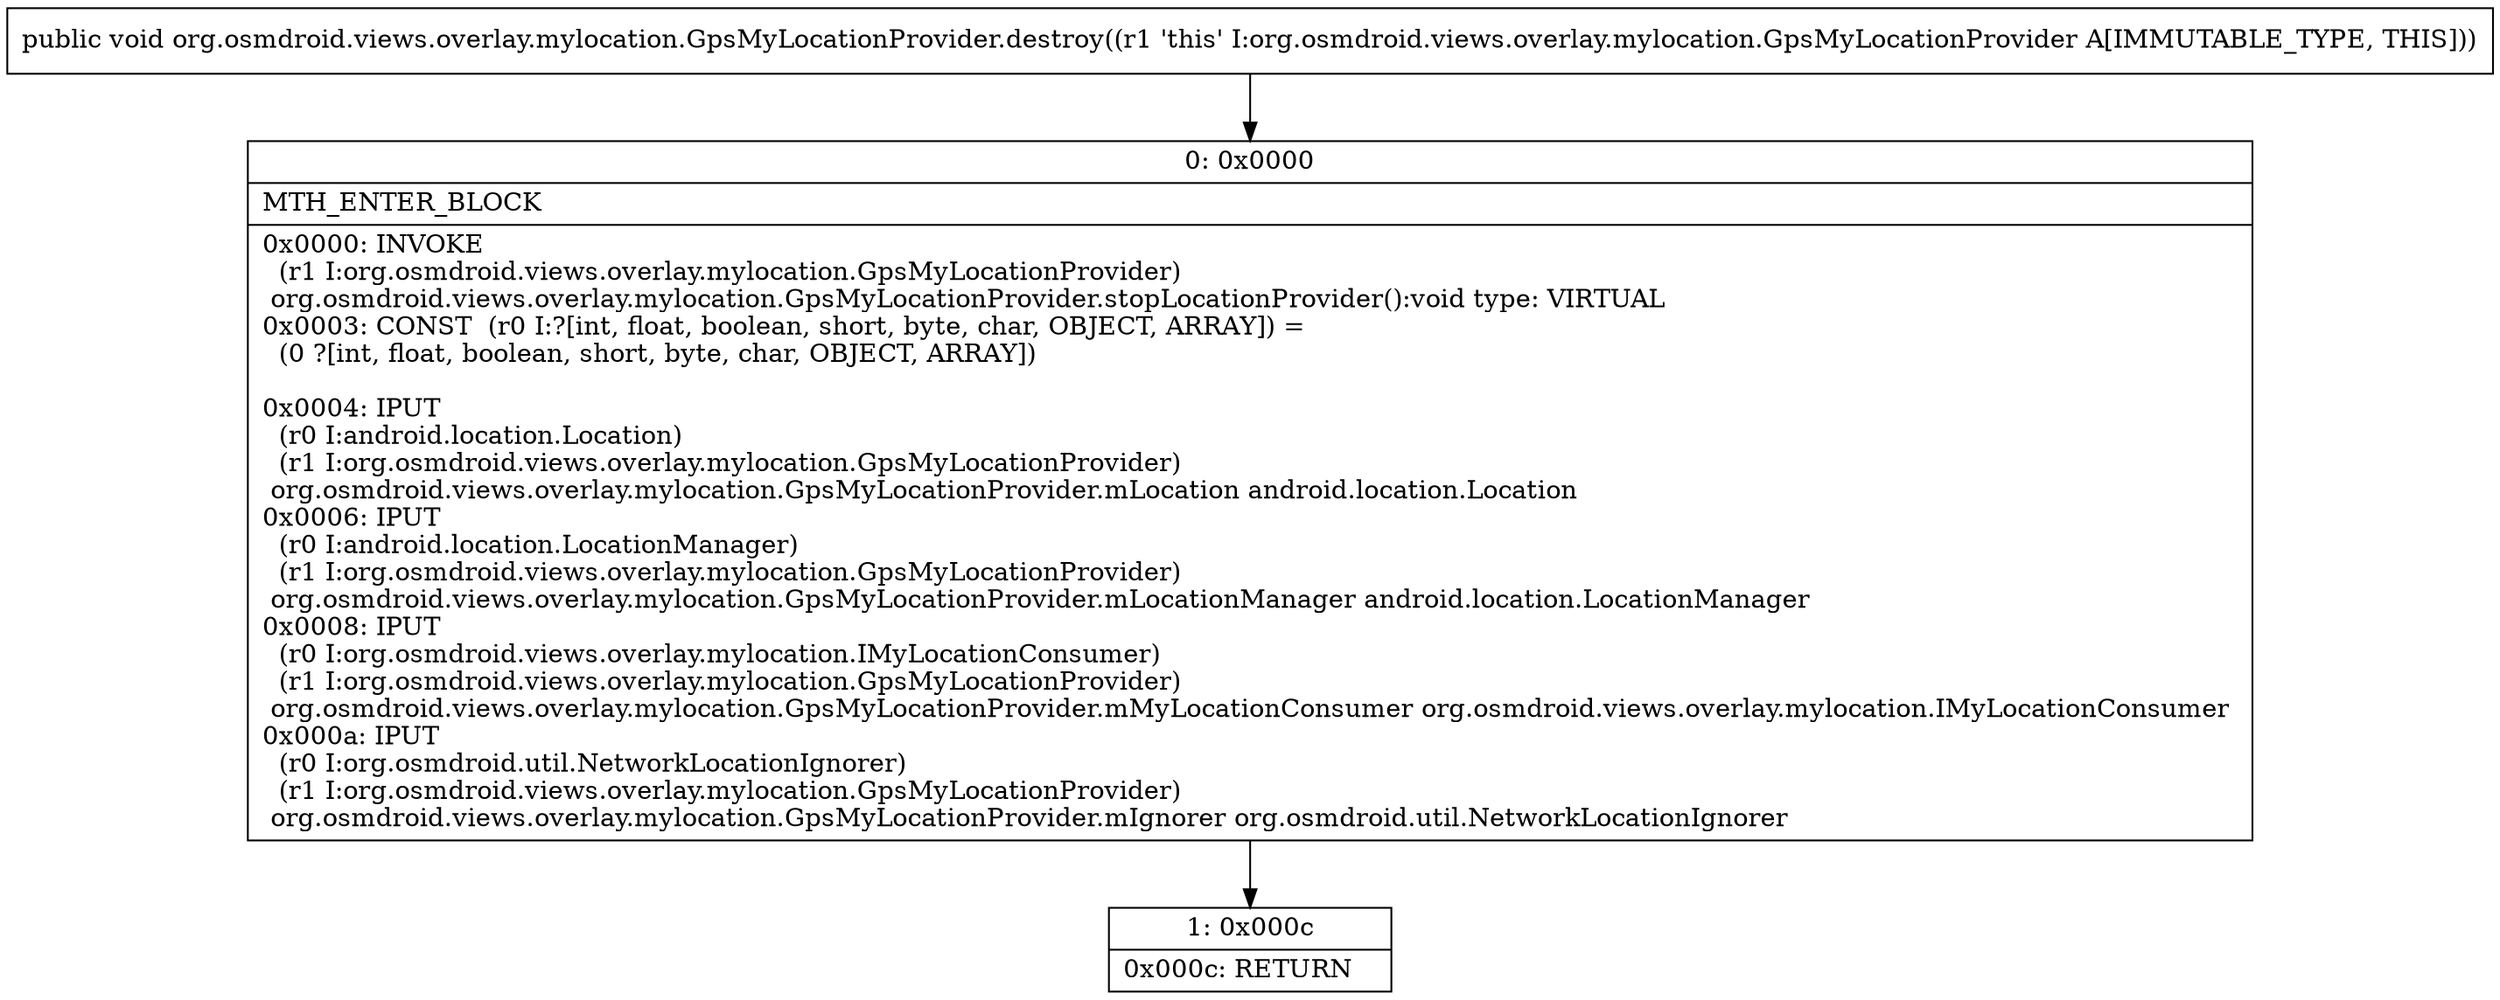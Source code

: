 digraph "CFG fororg.osmdroid.views.overlay.mylocation.GpsMyLocationProvider.destroy()V" {
Node_0 [shape=record,label="{0\:\ 0x0000|MTH_ENTER_BLOCK\l|0x0000: INVOKE  \l  (r1 I:org.osmdroid.views.overlay.mylocation.GpsMyLocationProvider)\l org.osmdroid.views.overlay.mylocation.GpsMyLocationProvider.stopLocationProvider():void type: VIRTUAL \l0x0003: CONST  (r0 I:?[int, float, boolean, short, byte, char, OBJECT, ARRAY]) = \l  (0 ?[int, float, boolean, short, byte, char, OBJECT, ARRAY])\l \l0x0004: IPUT  \l  (r0 I:android.location.Location)\l  (r1 I:org.osmdroid.views.overlay.mylocation.GpsMyLocationProvider)\l org.osmdroid.views.overlay.mylocation.GpsMyLocationProvider.mLocation android.location.Location \l0x0006: IPUT  \l  (r0 I:android.location.LocationManager)\l  (r1 I:org.osmdroid.views.overlay.mylocation.GpsMyLocationProvider)\l org.osmdroid.views.overlay.mylocation.GpsMyLocationProvider.mLocationManager android.location.LocationManager \l0x0008: IPUT  \l  (r0 I:org.osmdroid.views.overlay.mylocation.IMyLocationConsumer)\l  (r1 I:org.osmdroid.views.overlay.mylocation.GpsMyLocationProvider)\l org.osmdroid.views.overlay.mylocation.GpsMyLocationProvider.mMyLocationConsumer org.osmdroid.views.overlay.mylocation.IMyLocationConsumer \l0x000a: IPUT  \l  (r0 I:org.osmdroid.util.NetworkLocationIgnorer)\l  (r1 I:org.osmdroid.views.overlay.mylocation.GpsMyLocationProvider)\l org.osmdroid.views.overlay.mylocation.GpsMyLocationProvider.mIgnorer org.osmdroid.util.NetworkLocationIgnorer \l}"];
Node_1 [shape=record,label="{1\:\ 0x000c|0x000c: RETURN   \l}"];
MethodNode[shape=record,label="{public void org.osmdroid.views.overlay.mylocation.GpsMyLocationProvider.destroy((r1 'this' I:org.osmdroid.views.overlay.mylocation.GpsMyLocationProvider A[IMMUTABLE_TYPE, THIS])) }"];
MethodNode -> Node_0;
Node_0 -> Node_1;
}

